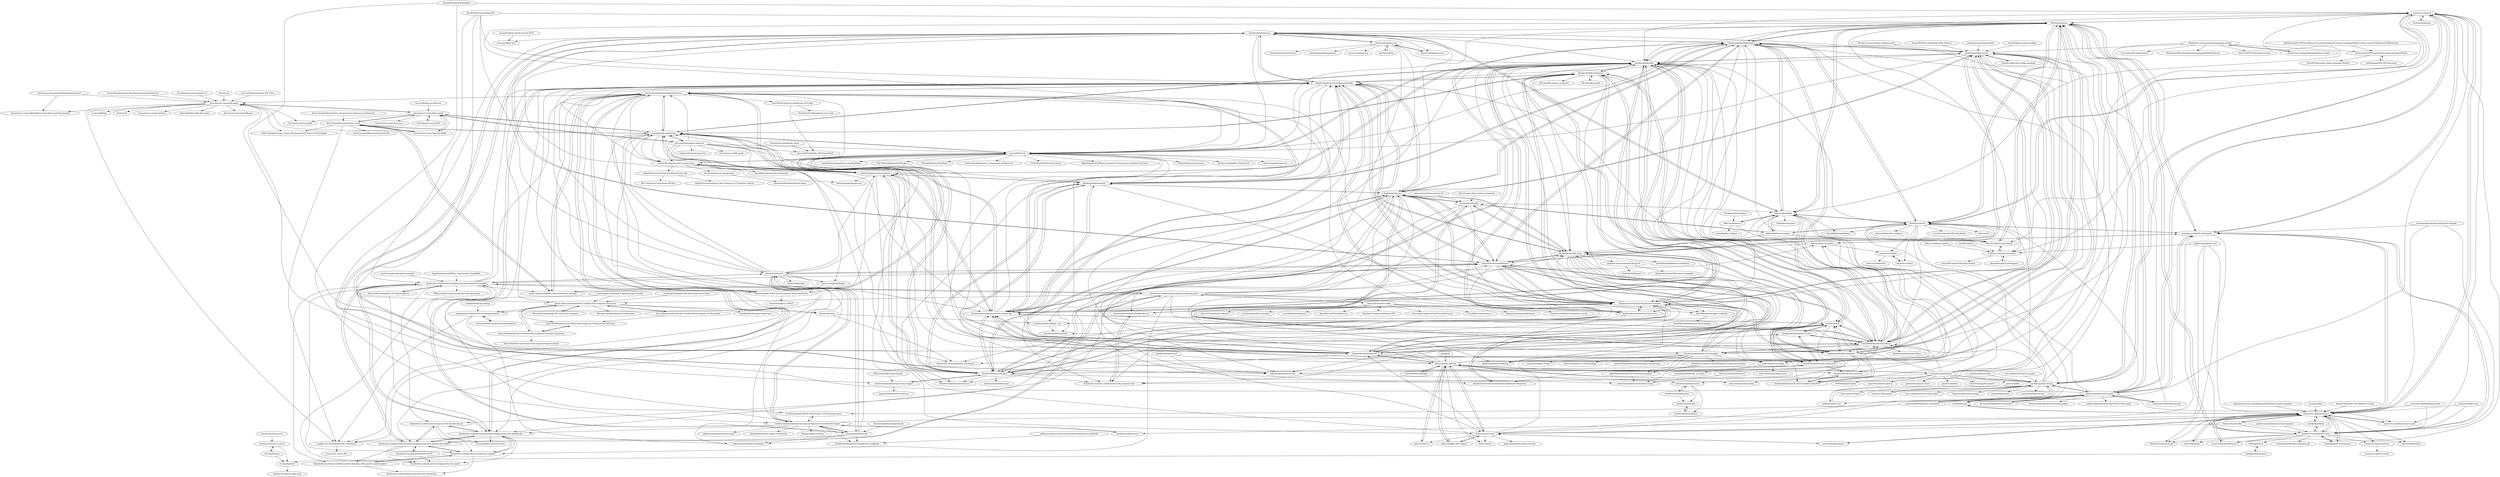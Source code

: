 digraph G {
"mrpowers-io/quinn" -> "MrPowers/chispa"
"mrpowers-io/quinn" -> "mrpowers-io/spark-daria"
"mrpowers-io/quinn" -> "MrPowers/mack"
"mrpowers-io/quinn" -> "mrpowers-io/spark-style-guide"
"mrpowers-io/quinn" -> "awslabs/python-deequ"
"mrpowers-io/quinn" -> "palantir/pyspark-style-guide"
"mrpowers-io/quinn" -> "G-Research/spark-extension"
"mrpowers-io/quinn" -> "LucaCanali/sparkMeasure" ["e"=1]
"mrpowers-io/quinn" -> "databrickslabs/dbldatagen"
"mrpowers-io/quinn" -> "awslabs/deequ" ["e"=1]
"mrpowers-io/quinn" -> "hi-primus/optimus" ["e"=1]
"mrpowers-io/quinn" -> "awesome-spark/awesome-spark" ["e"=1]
"mrpowers-io/quinn" -> "Nike-Inc/brickflow"
"mrpowers-io/quinn" -> "Nike-Inc/spark-expectations"
"mrpowers-io/quinn" -> "databrickslabs/dbx"
"awslabs/deequ" -> "awslabs/python-deequ" ["e"=1]
"awslabs/deequ" -> "mrpowers-io/spark-daria" ["e"=1]
"py4j/py4j" -> "delta-io/delta-sharing" ["e"=1]
"aws/aws-sdk-pandas" -> "awslabs/python-deequ" ["e"=1]
"qubole/sparklens" -> "mrpowers-io/spark-daria" ["e"=1]
"qubole/sparklens" -> "mrpowers-io/spark-fast-tests" ["e"=1]
"mspnp/azure-databricks-streaming-analytics" -> "uhussain/WebCrawlerForOnlineInflation" ["e"=1]
"mspnp/azure-databricks-streaming-analytics" -> "anagha-microsoft/databricks-workshops"
"mspnp/azure-databricks-streaming-analytics" -> "yokawasa/databricks-notebooks"
"Azure-Samples/Serverless-microservices-reference-architecture" -> "Azure-Samples/streaming-at-scale" ["e"=1]
"kevinschaich/pyspark-cheatsheet" -> "palantir/pyspark-style-guide" ["e"=1]
"dbt-labs/dbt-spark" -> "databricks/dbt-databricks" ["e"=1]
"anagha-microsoft/databricks-workshops" -> "Azure/ACE_Azure_ML" ["e"=1]
"Azure/azure-event-hubs-for-kafka" -> "Azure/azure-event-hubs-spark"
"Azure/azure-event-hubs-for-kafka" -> "Azure-Samples/streaming-at-scale"
"Azure/azure-event-hubs-for-kafka" -> "Azure/azure-cosmosdb-spark"
"capitalone/datacompy" -> "awslabs/python-deequ" ["e"=1]
"microsoft/AzureSearch_JFK_Files" -> "Azure/azure-cosmosdb-spark" ["e"=1]
"databricks/LearningSparkV2" -> "databricks/devrel" ["e"=1]
"databricks/LearningSparkV2" -> "databricks-academy/data-engineering-with-databricks-english" ["e"=1]
"databricks/LearningSparkV2" -> "MrPowers/chispa" ["e"=1]
"databricks/LearningSparkV2" -> "databricks/delta-live-tables-notebooks" ["e"=1]
"databricks/LearningSparkV2" -> "derar-alhussein/Databricks-Certified-Data-Engineer-Associate" ["e"=1]
"microsoft/data-accelerator" -> "Azure/azure-event-hubs-spark" ["e"=1]
"Azure/AzureDatabricksBestPractices" -> "mspnp/spark-monitoring"
"Azure/AzureDatabricksBestPractices" -> "hurtn/datalake-ADLS-access-patterns-with-Databricks"
"Azure/AzureDatabricksBestPractices" -> "Azure-Samples/modern-data-warehouse-dataops" ["e"=1]
"Azure/AzureDatabricksBestPractices" -> "databrickslabs/cicd-templates"
"Azure/AzureDatabricksBestPractices" -> "databricks/delta-live-tables-notebooks"
"Azure/AzureDatabricksBestPractices" -> "yokawasa/databricks-notebooks"
"Azure/AzureDatabricksBestPractices" -> "databricks-academy/advanced-data-engineering-with-databricks"
"Azure/AzureDatabricksBestPractices" -> "DataThirstLtd/azure.databricks.cicd.tools"
"Azure/AzureDatabricksBestPractices" -> "microsoft/nutter"
"Azure/AzureDatabricksBestPractices" -> "databricks/terraform-provider-databricks"
"Azure/AzureDatabricksBestPractices" -> "anagha-microsoft/databricks-workshops"
"Azure/AzureDatabricksBestPractices" -> "databricks/terraform-databricks-examples"
"Azure/AzureDatabricksBestPractices" -> "Azure/azure-cosmosdb-spark"
"Azure/AzureDatabricksBestPractices" -> "alexott/databricks-nutter-repos-demo"
"Azure/AzureDatabricksBestPractices" -> "databricks/notebook-best-practices"
"YotpoLtd/metorikku" -> "mrpowers-io/spark-daria" ["e"=1]
"YotpoLtd/metorikku" -> "mrpowers-io/spark-fast-tests" ["e"=1]
"YotpoLtd/metorikku" -> "delta-io/connectors" ["e"=1]
"mspnp/spark-monitoring" -> "Azure/AzureDatabricksBestPractices"
"mspnp/spark-monitoring" -> "microsoft/nutter"
"mspnp/spark-monitoring" -> "databrickslabs/cicd-templates"
"mspnp/spark-monitoring" -> "databricks/terraform-provider-databricks"
"mspnp/spark-monitoring" -> "databricks/databricks-cli"
"mspnp/spark-monitoring" -> "Azure/azure-event-hubs-spark"
"mspnp/spark-monitoring" -> "databrickslabs/dbx"
"mspnp/spark-monitoring" -> "Azure-Samples/streaming-at-scale"
"mspnp/spark-monitoring" -> "hurtn/datalake-ADLS-access-patterns-with-Databricks"
"mspnp/spark-monitoring" -> "anagha-microsoft/databricks-workshops"
"mspnp/spark-monitoring" -> "mspnp/azure-databricks-streaming-analytics"
"mspnp/spark-monitoring" -> "databricks/dbt-databricks"
"mspnp/spark-monitoring" -> "databrickslabs/overwatch"
"mspnp/spark-monitoring" -> "alexott/databricks-nutter-repos-demo"
"mspnp/spark-monitoring" -> "microsoft/sql-spark-connector"
"MrPowers/chispa" -> "mrpowers-io/quinn"
"MrPowers/chispa" -> "MrPowers/mack"
"MrPowers/chispa" -> "palantir/pyspark-style-guide"
"MrPowers/chispa" -> "databrickslabs/dbldatagen"
"MrPowers/chispa" -> "mrpowers-io/spark-style-guide"
"MrPowers/chispa" -> "Nike-Inc/spark-expectations"
"MrPowers/chispa" -> "Nike-Inc/brickflow"
"MrPowers/chispa" -> "microsoft/nutter"
"MrPowers/chispa" -> "awslabs/python-deequ"
"MrPowers/chispa" -> "databrickslabs/dbx"
"MrPowers/chispa" -> "databricks/databricks-sdk-py"
"MrPowers/chispa" -> "G-Research/spark-extension"
"MrPowers/chispa" -> "mrpowers-io/spark-fast-tests"
"MrPowers/chispa" -> "databrickslabs/ucx"
"MrPowers/chispa" -> "databrickslabs/tempo"
"DataThirstLtd/azure.databricks.cicd.tools" -> "gbrueckl/Databricks.API.PowerShell"
"DataThirstLtd/azure.databricks.cicd.tools" -> "DataThirstLtd/databricks.vsts.tools"
"databrickslabs/dbldatagen" -> "databrickslabs/dbx"
"databrickslabs/dbldatagen" -> "MrPowers/chispa"
"databrickslabs/dbldatagen" -> "MrPowers/mack"
"databrickslabs/dbldatagen" -> "databrickslabs/tempo"
"databrickslabs/dbldatagen" -> "databrickslabs/ucx"
"databrickslabs/dbldatagen" -> "databrickslabs/migrate"
"databrickslabs/dbldatagen" -> "Nike-Inc/brickflow"
"databrickslabs/dbldatagen" -> "databrickslabs/overwatch"
"databrickslabs/dbldatagen" -> "databrickslabs/discoverx"
"databrickslabs/dbldatagen" -> "databricks/databricks-sdk-py"
"databrickslabs/dbldatagen" -> "databricks/databricks-asset-bundles-dais2023"
"databrickslabs/dbldatagen" -> "microsoft/nutter"
"databrickslabs/dbldatagen" -> "databricks-demos/dbdemos"
"databrickslabs/dbldatagen" -> "databricks/terraform-databricks-examples"
"databrickslabs/dbldatagen" -> "databricks/mlops-stacks"
"hablapps/sparkOptics" -> "hablapps/doric"
"hablapps/sparkOptics" -> "Tecsisa/lightQL"
"Azure-Samples/streaming-at-scale" -> "Azure/azure-event-hubs-spark"
"Azure-Samples/streaming-at-scale" -> "AzureCosmosDB/scenario-based-labs" ["e"=1]
"Azure-Samples/streaming-at-scale" -> "Azure/azure-event-hubs-for-kafka"
"Azure-Samples/streaming-at-scale" -> "Azure-Samples/modern-data-warehouse-dataops" ["e"=1]
"Azure-Samples/streaming-at-scale" -> "Azure-Samples/azure-cosmos-db-change-feed-dotnet-retail-sample"
"Azure-Samples/streaming-at-scale" -> "mspnp/spark-monitoring"
"Azure-Samples/streaming-at-scale" -> "anagha-microsoft/databricks-workshops"
"vivek-bombatkar/Databricks-Apache-Spark-2X-Certified-Developer" -> "vivek-bombatkar/Spark-with-Python---My-learning-notes-"
"vivek-bombatkar/Databricks-Apache-Spark-2X-Certified-Developer" -> "dennyglee/databricks"
"vivek-bombatkar/Databricks-Apache-Spark-2X-Certified-Developer" -> "yokawasa/databricks-notebooks"
"vivek-bombatkar/Databricks-Apache-Spark-2X-Certified-Developer" -> "spoddutur/spark-notes"
"vivek-bombatkar/Databricks-Apache-Spark-2X-Certified-Developer" -> "databricks/devrel"
"vivek-bombatkar/Databricks-Apache-Spark-2X-Certified-Developer" -> "mrpowers-io/spark-style-guide"
"vivek-bombatkar/Databricks-Apache-Spark-2X-Certified-Developer" -> "dimajix/spark-training"
"vivek-bombatkar/Databricks-Apache-Spark-2X-Certified-Developer" -> "japila-books/spark-sql-internals" ["e"=1]
"vivek-bombatkar/Databricks-Apache-Spark-2X-Certified-Developer" -> "mspnp/spark-monitoring"
"vivek-bombatkar/Databricks-Apache-Spark-2X-Certified-Developer" -> "PacktPublishing/Azure-Databricks-Cookbook"
"vivek-bombatkar/Databricks-Apache-Spark-2X-Certified-Developer" -> "databricks-academy/advanced-data-engineering-with-databricks"
"vivek-bombatkar/Databricks-Apache-Spark-2X-Certified-Developer" -> "Realsid/databricks-spark-certification"
"amesar/mlflow-spark-summit-2019" -> "amesar/mlflow-fun"
"Azure/azure-databricks-client" -> "gbrueckl/Databricks.API.PowerShell"
"swoop-inc/spark-alchemy" -> "swoop-inc/spark-records"
"databrickslabs/migrate" -> "databrickslabs/databricks-sync"
"databrickslabs/migrate" -> "databrickslabs/overwatch"
"databrickslabs/migrate" -> "databrickslabs/ucx"
"databrickslabs/migrate" -> "databrickslabs/dbldatagen"
"databrickslabs/migrate" -> "microsoft/nutter"
"databrickslabs/migrate" -> "databricks/terraform-provider-databricks"
"databrickslabs/migrate" -> "databrickslabs/cicd-templates"
"databrickslabs/migrate" -> "databrickslabs/dbx"
"databrickslabs/migrate" -> "databricks/databricks-cli"
"databrickslabs/migrate" -> "databricks/delta-live-tables-notebooks"
"databrickslabs/migrate" -> "databricks/terraform-databricks-examples"
"delta-io/connectors" -> "delta-io/delta-sharing"
"delta-io/connectors" -> "delta-io/kafka-delta-ingest" ["e"=1]
"delta-io/connectors" -> "microsoft/hyperspace" ["e"=1]
"delta-io/connectors" -> "mrpowers-io/spark-daria"
"delta-io/connectors" -> "delta-io/delta" ["e"=1]
"delta-io/connectors" -> "delta-io/delta-rs" ["e"=1]
"delta-io/connectors" -> "databrickslabs/dbx"
"delta-io/connectors" -> "mspnp/spark-monitoring"
"delta-io/connectors" -> "MrPowers/mack"
"delta-io/connectors" -> "japila-books/delta-lake-internals" ["e"=1]
"delta-io/connectors" -> "databricks/databricks-cli"
"delta-io/connectors" -> "delta-io/delta-examples"
"delta-io/delta-rs" -> "delta-io/delta-sharing" ["e"=1]
"Azure-Samples/Azure-MachineLearning-DataScience" -> "Azure/azure-cosmosdb-spark" ["e"=1]
"spark-examples/pyspark-examples" -> "databricks-academy/data-engineering-with-databricks-english" ["e"=1]
"LearningJournal/Spark-Programming-In-Python" -> "derar-alhussein/Databricks-Certified-Data-Engineer-Associate" ["e"=1]
"LearningJournal/Spark-Programming-In-Python" -> "vivek-bombatkar/Databricks-Apache-Spark-2X-Certified-Developer" ["e"=1]
"delta-io/delta-examples" -> "mrpowers-io/spark-style-guide"
"delta-io/delta-examples" -> "mrpowers-io/jodie"
"delta-io/delta-examples" -> "databrickslabs/dlt-meta"
"delta-io/delta-examples" -> "databricks/delta-live-tables-notebooks"
"databricks/devrel" -> "dennyglee/databricks"
"databricks/devrel" -> "databricks/delta-live-tables-notebooks"
"databricks/devrel" -> "databricks-demos/dbdemos"
"databricks/devrel" -> "databricks-academy/data-engineering-with-databricks-english"
"databricks/devrel" -> "delta-io/delta-examples"
"databricks/devrel" -> "vivek-bombatkar/Databricks-Apache-Spark-2X-Certified-Developer"
"databricks/devrel" -> "Azure/AzureDatabricksBestPractices"
"databricks/devrel" -> "mspnp/spark-monitoring"
"databricks/devrel" -> "databrickslabs/cicd-templates"
"databricks/devrel" -> "databricks-academy/advanced-data-engineering-with-databricks"
"databricks/devrel" -> "databricks/terraform-provider-databricks"
"databricks/devrel" -> "microsoft/nutter"
"databricks/devrel" -> "Azure-Samples/Synapse" ["e"=1]
"databricks/devrel" -> "databricks/koalas" ["e"=1]
"databricks/devrel" -> "databricks-academy/apache-spark-programming-with-databricks-english"
"databrickslabs/tempo" -> "databrickslabs/overwatch"
"databrickslabs/tempo" -> "databrickslabs/discoverx"
"databrickslabs/tempo" -> "databricks/delta-live-tables-notebooks"
"databrickslabs/tempo" -> "databrickslabs/dbldatagen"
"databrickslabs/tempo" -> "Nike-Inc/brickflow"
"databrickslabs/tempo" -> "databrickslabs/mosaic"
"databrickslabs/tempo" -> "microsoft/nutter"
"databrickslabs/tempo" -> "databrickslabs/geoscan"
"databrickslabs/tempo" -> "databricks-demos/dbdemos"
"databrickslabs/tempo" -> "databrickslabs/dbx"
"databrickslabs/tempo" -> "databrickslabs/dataframe-rules-engine"
"databrickslabs/tempo" -> "databrickslabs/cicd-templates"
"databrickslabs/tempo" -> "amesar/mlflow-fun"
"databrickslabs/tempo" -> "databrickslabs/migrate"
"databrickslabs/tempo" -> "databricks/mlops-stacks"
"ankurchavda/SparkLearning" -> "MrPowers/chispa" ["e"=1]
"ankurchavda/SparkLearning" -> "palantir/pyspark-style-guide" ["e"=1]
"AdamPaternostro/Azure-Databricks-Dev-Ops" -> "MG-Cafe/Azure-Databricks-MLOps"
"AdamPaternostro/Azure-Databricks-Dev-Ops" -> "AdamPaternostro/Azure-Data-Factory-CI-CD-Source-Control"
"databrickslabs/overwatch" -> "databrickslabs/migrate"
"databrickslabs/overwatch" -> "databrickslabs/databricks-sync"
"databrickslabs/overwatch" -> "databrickslabs/dataframe-rules-engine"
"databrickslabs/overwatch" -> "databrickslabs/tempo"
"databrickslabs/overwatch" -> "databrickslabs/dbx"
"databrickslabs/overwatch" -> "databricks-industry-solutions/security-analysis-tool"
"databrickslabs/overwatch" -> "databricks/terraform-provider-databricks"
"databrickslabs/overwatch" -> "databrickslabs/delta-oms"
"databrickslabs/overwatch" -> "databricks/terraform-databricks-examples"
"databrickslabs/overwatch" -> "databrickslabs/ucx"
"databrickslabs/overwatch" -> "databrickslabs/cicd-templates"
"databrickslabs/overwatch" -> "microsoft/nutter"
"databrickslabs/overwatch" -> "databricks/terraform-databricks-lakehouse-blueprints"
"databrickslabs/overwatch" -> "databrickslabs/dbldatagen"
"databrickslabs/overwatch" -> "databricks/databricks-sql-python"
"shafiab/HashtagCashtag" -> "mspnp/azure-databricks-streaming-analytics" ["e"=1]
"Azure-Samples/modern-data-warehouse-dataops" -> "Azure/AzureDatabricksBestPractices" ["e"=1]
"Azure-Samples/modern-data-warehouse-dataops" -> "microsoft/nutter" ["e"=1]
"Azure-Samples/modern-data-warehouse-dataops" -> "Azure-Samples/streaming-at-scale" ["e"=1]
"spark-examples/spark-scala-examples" -> "mrpowers-io/spark-fast-tests" ["e"=1]
"hurtn/datalake-ADLS-access-patterns-with-Databricks" -> "hurtn/datalake-on-ADLS"
"hurtn/datalake-ADLS-access-patterns-with-Databricks" -> "Azure/AzureDatabricksBestPractices"
"databrickslabs/dbx" -> "databrickslabs/cicd-templates"
"databrickslabs/dbx" -> "databricks/databricks-cli"
"databrickslabs/dbx" -> "databrickslabs/overwatch"
"databrickslabs/dbx" -> "databrickslabs/dbldatagen"
"databrickslabs/dbx" -> "microsoft/nutter"
"databrickslabs/dbx" -> "databricks/databricks-sdk-py"
"databrickslabs/dbx" -> "databricks/mlops-stacks"
"databrickslabs/dbx" -> "databricks/terraform-provider-databricks"
"databrickslabs/dbx" -> "databricks/cli"
"databrickslabs/dbx" -> "databricks/dbt-databricks"
"databrickslabs/dbx" -> "niall-turbitt/e2e-mlops"
"databrickslabs/dbx" -> "mspnp/spark-monitoring"
"databrickslabs/dbx" -> "databrickslabs/dlt-meta"
"databrickslabs/dbx" -> "databricks/terraform-databricks-examples"
"databrickslabs/dbx" -> "databricks/ide-best-practices"
"Azure/azure-cosmos-dotnet-v2" -> "Azure/azure-cosmosdb-spark" ["e"=1]
"microsoft/sql-spark-connector" -> "Azure-Samples/Synapse" ["e"=1]
"microsoft/sql-spark-connector" -> "Azure/azure-event-hubs-spark"
"microsoft/sql-spark-connector" -> "Azure/azure-sqldb-spark"
"microsoft/sql-spark-connector" -> "microsoft/nutter"
"microsoft/sql-spark-connector" -> "mspnp/spark-monitoring"
"microsoft/sql-spark-connector" -> "gbrueckl/Databricks.API.PowerShell"
"microsoft/sql-spark-connector" -> "solytic/sql-spark-connector"
"microsoft/sql-spark-connector" -> "Azure/AzureDatabricksBestPractices"
"microsoft/sql-spark-connector" -> "databrickslabs/migrate"
"microsoft/sql-spark-connector" -> "delta-io/connectors"
"microsoft/sql-spark-connector" -> "alexott/databricks-nutter-repos-demo"
"databrickslabs/cicd-templates" -> "databrickslabs/dbx"
"databrickslabs/cicd-templates" -> "alexott/databricks-nutter-repos-demo"
"databrickslabs/cicd-templates" -> "mspnp/spark-monitoring"
"databrickslabs/cicd-templates" -> "databrickslabs/databricks-sync"
"databrickslabs/cicd-templates" -> "databrickslabs/overwatch"
"databrickslabs/cicd-templates" -> "Azure/AzureDatabricksBestPractices"
"databrickslabs/cicd-templates" -> "databricks/terraform-provider-databricks"
"databrickslabs/cicd-templates" -> "alexott/spark-playground"
"databrickslabs/cicd-templates" -> "niall-turbitt/e2e-mlops"
"databrickslabs/cicd-templates" -> "databrickslabs/migrate"
"databrickslabs/cicd-templates" -> "microsoft/nutter"
"databrickslabs/cicd-templates" -> "hurtn/datalake-ADLS-access-patterns-with-Databricks"
"databricks/terraform-provider-databricks" -> "databricks/terraform-databricks-examples"
"databricks/terraform-provider-databricks" -> "databricks/databricks-cli"
"databricks/terraform-provider-databricks" -> "databricks/databricks-sdk-py"
"databricks/terraform-provider-databricks" -> "databrickslabs/overwatch"
"databricks/terraform-provider-databricks" -> "mspnp/spark-monitoring"
"databricks/terraform-provider-databricks" -> "databricks/cli"
"databricks/terraform-provider-databricks" -> "databrickslabs/dbx"
"databricks/terraform-provider-databricks" -> "databrickslabs/cicd-templates"
"databricks/terraform-provider-databricks" -> "databricks/dbt-databricks"
"databricks/terraform-provider-databricks" -> "databrickslabs/migrate"
"databricks/terraform-provider-databricks" -> "databrickslabs/ucx"
"databricks/terraform-provider-databricks" -> "microsoft/nutter"
"databricks/terraform-provider-databricks" -> "Azure/AzureDatabricksBestPractices"
"databricks/terraform-provider-databricks" -> "alexott/databricks-nutter-repos-demo"
"databricks/terraform-provider-databricks" -> "databricks-demos/dbdemos"
"AbsaOSS/spline-spark-agent" -> "G-Research/spark-extension" ["e"=1]
"G-Research/spark-extension" -> "Nike-Inc/spark-expectations"
"G-Research/spark-extension" -> "SaurabhChawla100/spark-radiant"
"G-Research/spark-extension" -> "AbsaOSS/spline-spark-agent" ["e"=1]
"microsoft/hyperspace" -> "delta-io/connectors" ["e"=1]
"microsoft/hyperspace" -> "mrpowers-io/spark-daria" ["e"=1]
"cartershanklin/pyspark-cheatsheet" -> "palantir/pyspark-style-guide" ["e"=1]
"cartershanklin/pyspark-cheatsheet" -> "vivek-bombatkar/Spark-with-Python---My-learning-notes-" ["e"=1]
"uhussain/WebCrawlerForOnlineInflation" -> "mspnp/azure-databricks-streaming-analytics" ["e"=1]
"databrickslabs/dataframe-rules-engine" -> "databrickslabs/feature-factory"
"databrickslabs/dataframe-rules-engine" -> "databrickslabs/overwatch"
"microsoft/nutter" -> "alexott/databricks-nutter-repos-demo"
"microsoft/nutter" -> "mspnp/spark-monitoring"
"microsoft/nutter" -> "databrickslabs/dbx"
"microsoft/nutter" -> "SQL-MisterMagoo/AAUBlocker" ["e"=1]
"microsoft/nutter" -> "Phenek/Global.VideoPlayer" ["e"=1]
"microsoft/nutter" -> "Amine-Smahi/Xamarin.Components-Architecture" ["e"=1]
"microsoft/nutter" -> "TwilioDevEd/twiliochat-csharp" ["e"=1]
"microsoft/nutter" -> "AnkitSharma-007/Blazor-Computer-Vision-Azure-Cognitive-Services" ["e"=1]
"microsoft/nutter" -> "Azure-Samples/modern-data-warehouse-dataops" ["e"=1]
"microsoft/nutter" -> "Blazored/FormExtensions" ["e"=1]
"microsoft/nutter" -> "Amine-Smahi/Sqlite-Global-Tool" ["e"=1]
"microsoft/nutter" -> "Amine-Smahi/ajxnetcore" ["e"=1]
"microsoft/nutter" -> "databrickslabs/discoverx"
"microsoft/nutter" -> "LiquidTechnologies/blazor-modal-dialog" ["e"=1]
"microsoft/nutter" -> "databrickslabs/overwatch"
"solliancenet/microsoft-learning-paths-databricks-notebooks" -> "PacktPublishing/Azure-Databricks-Cookbook" ["e"=1]
"holdenk/spark-testing-base" -> "mrpowers-io/spark-daria" ["e"=1]
"holdenk/spark-testing-base" -> "mrpowers-io/spark-fast-tests" ["e"=1]
"alexott/databricks-playground" -> "QuentinAmbard/databricks-demo"
"delta-io/kafka-delta-ingest" -> "delta-io/connectors" ["e"=1]
"delta-io/kafka-delta-ingest" -> "delta-io/delta-sharing" ["e"=1]
"MicrosoftLearning/DP-203-Data-Engineer" -> "databricks-academy/data-engineering-with-databricks-english" ["e"=1]
"MicrosoftLearning/DP-203-Data-Engineer" -> "databricks-academy/advanced-data-engineering-with-databricks" ["e"=1]
"sodadata/soda-core" -> "awslabs/python-deequ" ["e"=1]
"apache/sedona" -> "databrickslabs/mosaic" ["e"=1]
"delta-io/delta-sharing" -> "delta-io/connectors"
"delta-io/delta-sharing" -> "delta-io/kafka-delta-ingest" ["e"=1]
"delta-io/delta-sharing" -> "delta-io/delta-rs" ["e"=1]
"delta-io/delta-sharing" -> "delta-io/delta" ["e"=1]
"delta-io/delta-sharing" -> "datamechanics/delight" ["e"=1]
"delta-io/delta-sharing" -> "databricks/databricks-cli"
"delta-io/delta-sharing" -> "databricks/databricks-sdk-py"
"delta-io/delta-sharing" -> "unitycatalog/unitycatalog" ["e"=1]
"delta-io/delta-sharing" -> "delta-io/delta-examples"
"delta-io/delta-sharing" -> "databricks/delta-live-tables-notebooks"
"delta-io/delta-sharing" -> "pyspark-ai/pyspark-ai"
"delta-io/delta-sharing" -> "databricks/terraform-provider-databricks"
"delta-io/delta-sharing" -> "databrickslabs/ucx"
"delta-io/delta-sharing" -> "databrickslabs/dbx"
"delta-io/delta-sharing" -> "awslabs/python-deequ"
"Azure/azure-documentdb-datamigrationtool" -> "Azure/azure-cosmosdb-spark" ["e"=1]
"Azure/azure-documentdb-datamigrationtool" -> "Azure/azure-cosmosdb-bulkexecutor-dotnet-getting-started" ["e"=1]
"paiml/practical-mlops-book" -> "databricks/mlops-stacks" ["e"=1]
"awslabs/python-deequ" -> "awslabs/deequ" ["e"=1]
"awslabs/python-deequ" -> "mrpowers-io/quinn"
"awslabs/python-deequ" -> "MrPowers/chispa"
"awslabs/python-deequ" -> "aws-samples/amazon-deequ-glue"
"awslabs/python-deequ" -> "sodadata/soda-core" ["e"=1]
"awslabs/python-deequ" -> "palantir/pyspark-style-guide"
"awslabs/python-deequ" -> "MrPowers/mack"
"awslabs/python-deequ" -> "databrickslabs/dbldatagen"
"awslabs/python-deequ" -> "aws/aws-sdk-pandas" ["e"=1]
"awslabs/python-deequ" -> "OpenLineage/OpenLineage" ["e"=1]
"awslabs/python-deequ" -> "margitaii/pydeequ"
"awslabs/python-deequ" -> "delta-io/delta-sharing"
"awslabs/python-deequ" -> "databricks/databricks-sdk-py"
"awslabs/python-deequ" -> "astronomer/dag-factory" ["e"=1]
"awslabs/python-deequ" -> "fugue-project/fugue" ["e"=1]
"databrickslabs/geoscan" -> "databrickslabs/mosaic"
"palantir/pyspark-style-guide" -> "MrPowers/chispa"
"palantir/pyspark-style-guide" -> "mrpowers-io/quinn"
"palantir/pyspark-style-guide" -> "mrpowers-io/spark-style-guide"
"palantir/pyspark-style-guide" -> "awslabs/python-deequ"
"palantir/pyspark-style-guide" -> "MrPowers/mack"
"palantir/pyspark-style-guide" -> "AlexIoannides/pyspark-example-project" ["e"=1]
"palantir/pyspark-style-guide" -> "cartershanklin/pyspark-cheatsheet" ["e"=1]
"palantir/pyspark-style-guide" -> "awesome-spark/awesome-spark" ["e"=1]
"palantir/pyspark-style-guide" -> "databrickslabs/dbx"
"palantir/pyspark-style-guide" -> "ankurchavda/SparkLearning" ["e"=1]
"palantir/pyspark-style-guide" -> "kevinschaich/pyspark-cheatsheet" ["e"=1]
"palantir/pyspark-style-guide" -> "awslabs/deequ" ["e"=1]
"palantir/pyspark-style-guide" -> "databricks-academy/data-engineering-with-databricks-english"
"palantir/pyspark-style-guide" -> "mahmoudparsian/data-algorithms-with-spark" ["e"=1]
"palantir/pyspark-style-guide" -> "sodadata/soda-core" ["e"=1]
"databricks-academy/ml-in-production-english" -> "databricks-academy/scalable-machine-learning-with-apache-spark-english"
"databricks-academy/ml-in-production-english" -> "databricks-academy/apache-spark-programming-with-databricks-english"
"databricks-academy/ml-in-production-english" -> "databricks-academy/deep-learning-with-databricks"
"databricks-academy/ml-in-production-english" -> "databricks-academy/advanced-data-engineering-with-databricks"
"alexott/databricks-nutter-repos-demo" -> "microsoft/nutter"
"alexott/databricks-nutter-repos-demo" -> "AnnaWykes/devops-for-databricks"
"alexott/databricks-nutter-repos-demo" -> "databrickslabs/cicd-templates"
"alexott/databricks-nutter-repos-demo" -> "alexott/databricks-playground"
"alexott/databricks-nutter-repos-demo" -> "AdamPaternostro/Azure-Databricks-Dev-Ops"
"alexott/databricks-nutter-repos-demo" -> "alexott/spark-playground"
"databricks-academy/INT-JEPFS-V2-IL" -> "databricks-academy/just-enough-python-for-spark"
"databricks-academy/INT-JEPFS-V2-IL" -> "databricks-academy/apache-spark-programming-with-databricks-english"
"databricks-academy/apache-spark-programming-with-databricks-english" -> "databricks-academy/advanced-data-engineering-with-databricks"
"databricks-academy/apache-spark-programming-with-databricks-english" -> "databricks-academy/ml-in-production-english"
"databricks-academy/apache-spark-programming-with-databricks-english" -> "databricks-academy/data-analysis-with-databricks-sql"
"databricks-academy/apache-spark-programming-with-databricks-english" -> "databricks-academy/just-enough-python-for-spark"
"databricks-academy/apache-spark-programming-with-databricks-english" -> "databricks-academy/data-engineering-with-databricks-english"
"databricks-academy/apache-spark-programming-with-databricks-english" -> "databricks-academy/INT-JEPFS-V2-IL"
"databricks-academy/apache-spark-programming-with-databricks-english" -> "databricks-academy/scalable-machine-learning-with-apache-spark-english"
"databricks-academy/apache-spark-programming-with-databricks-english" -> "databricks-academy/data-engineer-learning-path"
"nchammas/flintrock" -> "mrpowers-io/spark-daria" ["e"=1]
"nchammas/flintrock" -> "mrpowers-io/spark-fast-tests" ["e"=1]
"Azure/azure-event-hubs" -> "Azure/azure-event-hubs-spark" ["e"=1]
"FRosner/drunken-data-quality" -> "databrickslabs/dataframe-rules-engine" ["e"=1]
"datamechanics/delight" -> "delta-io/delta-sharing" ["e"=1]
"hablapps/doric" -> "hablapps/sparkOptics"
"databricks/delta-live-tables-notebooks" -> "databricks/notebook-best-practices"
"databricks/delta-live-tables-notebooks" -> "databrickslabs/dlt-meta"
"databricks/delta-live-tables-notebooks" -> "databricks-demos/dbdemos"
"databricks/delta-live-tables-notebooks" -> "databrickslabs/tempo"
"databricks/delta-live-tables-notebooks" -> "databricks/terraform-databricks-examples"
"databricks/delta-live-tables-notebooks" -> "databricks/tmm"
"databricks/delta-live-tables-notebooks" -> "databricks/databricks-ml-examples"
"databricks/delta-live-tables-notebooks" -> "Azure/AzureDatabricksBestPractices"
"databricks/delta-live-tables-notebooks" -> "databricks/dbt-databricks"
"databricks/delta-live-tables-notebooks" -> "dennyglee/databricks"
"databricks/delta-live-tables-notebooks" -> "microsoft/nutter"
"databricks/delta-live-tables-notebooks" -> "alexott/databricks-nutter-repos-demo"
"databricks/delta-live-tables-notebooks" -> "databrickslabs/ucx"
"databricks/delta-live-tables-notebooks" -> "CodyAustinDavis/dbsql_sme"
"databricks/delta-live-tables-notebooks" -> "databricks-demos/dbdemos-notebooks"
"mrpowers-io/jodie" -> "mrpowers-io/levi"
"mrpowers-io/jodie" -> "delta-incubator/dat"
"databricks-academy/data-engineering-with-databricks-english" -> "databricks-academy/advanced-data-engineering-with-databricks"
"databricks-academy/data-engineering-with-databricks-english" -> "databricks-academy/data-engineer-learning-path"
"databricks-academy/data-engineering-with-databricks-english" -> "databricks-academy/apache-spark-programming-with-databricks-english"
"databricks-academy/data-engineering-with-databricks-english" -> "databricks-academy/data-analysis-with-databricks-sql"
"databricks-academy/data-engineering-with-databricks-english" -> "MicrosoftLearning/DP-203-Data-Engineer" ["e"=1]
"databricks-academy/data-engineering-with-databricks-english" -> "databricks-academy/ml-in-production-english"
"databricks-academy/data-engineering-with-databricks-english" -> "databricks/devrel"
"databricks-academy/data-engineering-with-databricks-english" -> "databricks/delta-live-tables-notebooks"
"databricks-academy/data-engineering-with-databricks-english" -> "Azure-Samples/modern-data-warehouse-dataops" ["e"=1]
"databricks-academy/data-engineering-with-databricks-english" -> "Azure/AzureDatabricksBestPractices"
"databricks-academy/data-engineering-with-databricks-english" -> "hurtn/datalake-ADLS-access-patterns-with-Databricks"
"databricks-academy/data-engineering-with-databricks-english" -> "databricks-academy/scalable-machine-learning-with-apache-spark-english"
"databricks-academy/data-engineering-with-databricks-english" -> "databricks-demos/dbdemos"
"databricks-academy/data-engineering-with-databricks-english" -> "OBenner/data-engineering-interview-questions" ["e"=1]
"databricks-academy/data-engineering-with-databricks-english" -> "databricks-academy/just-enough-python-for-spark"
"Azure/azure-event-hubs-spark" -> "Azure/azure-cosmosdb-spark"
"Azure/azure-event-hubs-spark" -> "Azure-Samples/streaming-at-scale"
"Azure/azure-event-hubs-spark" -> "Azure/azure-event-hubs-for-kafka"
"Azure/azure-event-hubs-spark" -> "Azure/azure-kusto-spark" ["e"=1]
"Azure/azure-event-hubs-spark" -> "mspnp/spark-monitoring"
"Azure/azure-event-hubs-spark" -> "Azure/azure-event-hubs" ["e"=1]
"Azure/azure-event-hubs-spark" -> "Azure/azure-event-hubs-java" ["e"=1]
"Azure/azure-event-hubs-spark" -> "microsoft/sql-spark-connector"
"hseeberger/constructr" -> "Tecsisa/constructr-consul" ["e"=1]
"databricks-academy/data-analysis-with-databricks-sql" -> "hwang-db/db-common-assets"
"databricks-academy/data-analysis-with-databricks-sql" -> "databricks-academy/advanced-data-engineering-with-databricks"
"databricks-academy/data-analysis-with-databricks-sql" -> "databricks-academy/apache-spark-programming-with-databricks-english"
"databricks-academy/data-analysis-with-databricks-sql" -> "databricks-academy/ml-in-production-english"
"databricks/dbt-databricks" -> "dbt-labs/dbt-spark" ["e"=1]
"databricks/dbt-databricks" -> "databricks/bundle-examples"
"databricks/dbt-databricks" -> "databricks/cli"
"databricks/dbt-databricks" -> "databrickslabs/dbx"
"databricks/dbt-databricks" -> "databricks/databricks-cli"
"databricks/dbt-databricks" -> "databricks/delta-live-tables-notebooks"
"databricks/dbt-databricks" -> "databrickslabs/dlt-meta"
"databricks/dbt-databricks" -> "databricks/databricks-sql-python"
"databricks/dbt-databricks" -> "databricks/terraform-provider-databricks"
"databricks/dbt-databricks" -> "mspnp/spark-monitoring"
"databricks/dbt-databricks" -> "dbt-labs/dbt-project-evaluator" ["e"=1]
"databricks/dbt-databricks" -> "databricks/terraform-databricks-examples"
"databricks/dbt-databricks" -> "databricks/databricks-sdk-py"
"databricks/cli" -> "databricks/databricks-sdk-py"
"databricks/cli" -> "databricks/databricks-vscode"
"databricks/cli" -> "databricks/bundle-examples"
"databricks/cli" -> "databricks/databricks-asset-bundles-dais2023"
"databricks/cli" -> "databricks/dbt-databricks"
"databricks/cli" -> "databricks/terraform-provider-databricks"
"databricks/cli" -> "databrickslabs/dbx"
"databricks/cli" -> "databricks/databricks-sql-python"
"databricks/cli" -> "databricks/databricks-cli"
"databricks/cli" -> "databricks-industry-solutions/security-analysis-tool"
"databricks-academy/scalable-machine-learning-with-apache-spark-english" -> "databricks-academy/ml-in-production-english"
"databricks-academy/scalable-machine-learning-with-apache-spark-english" -> "databricks-academy/deep-learning-with-databricks"
"nordquant/complete-dbt-bootcamp-zero-to-hero" -> "derar-alhussein/Databricks-Certified-Data-Engineer-Associate" ["e"=1]
"databricks/databricks-sql-python" -> "databricks/databricks-vscode"
"databricks/databricks-sql-python" -> "databricks/databricks-sdk-py"
"databricks/databricks-sql-python" -> "databricks/cli"
"databricks/databricks-sql-python" -> "databricks/dbt-databricks"
"databricks/databricks-sql-python" -> "databricks/ide-best-practices"
"databricks/databricks-sql-python" -> "databrickslabs/overwatch"
"databricks/databricks-sql-python" -> "databrickslabs/dbx"
"databricks/databricks-sql-python" -> "databrickslabs/discoverx"
"databricks/spark-xml" -> "delta-io/delta-sharing" ["e"=1]
"databricks/spark-xml" -> "delta-io/connectors" ["e"=1]
"databrickslabs/mosaic" -> "databrickslabs/geoscan"
"databrickslabs/mosaic" -> "locationtech/rasterframes" ["e"=1]
"databrickslabs/mosaic" -> "databrickslabs/tempo"
"databrickslabs/mosaic" -> "opengeospatial/geoparquet" ["e"=1]
"databrickslabs/mosaic" -> "apache/sedona" ["e"=1]
"databrickslabs/mosaic" -> "geoarrow/geoarrow" ["e"=1]
"databrickslabs/mosaic" -> "databrickslabs/dbx"
"databrickslabs/mosaic" -> "databricks/databricks-sdk-py"
"databrickslabs/mosaic" -> "mshtelma/databricks-llm-fine-tuning"
"databricks/notebook-best-practices" -> "databricks/delta-live-tables-notebooks"
"databricks/notebook-best-practices" -> "databricks/ide-best-practices"
"databricks/notebook-best-practices" -> "databricks/terraform-databricks-examples"
"high-performance-spark/high-performance-spark-examples" -> "mrpowers-io/spark-daria" ["e"=1]
"databricks/terraform-databricks-lakehouse-blueprints" -> "databricks/terraform-databricks-examples"
"Azure/usql" -> "Azure/azure-cosmosdb-spark" ["e"=1]
"niall-turbitt/e2e-mlops" -> "databricks/mlops-stacks"
"niall-turbitt/e2e-mlops" -> "niall-turbitt/e2e-mlops-azure"
"niall-turbitt/e2e-mlops" -> "mshtelma/databricks_ml_demo"
"databricks/ide-best-practices" -> "databricks/databricks-asset-bundles-dais2023"
"Qbeast-io/qbeast-spark" -> "G-Research/spark-extension"
"databricks-academy/advanced-data-engineering-with-databricks" -> "databricks-academy/apache-spark-programming-with-databricks-english"
"databricks-academy/advanced-data-engineering-with-databricks" -> "databricks-academy/data-engineering-with-databricks-english"
"databricks-academy/advanced-data-engineering-with-databricks" -> "databricks-academy/data-analysis-with-databricks-sql"
"databricks-academy/advanced-data-engineering-with-databricks" -> "databricks-academy/ml-in-production-english"
"databricks-academy/advanced-data-engineering-with-databricks" -> "databricks-academy/just-enough-python-for-spark"
"databricks-academy/advanced-data-engineering-with-databricks" -> "Azure/AzureDatabricksBestPractices"
"databricks-academy/advanced-data-engineering-with-databricks" -> "hwang-db/db-common-assets"
"RootbeerComputer/backend-GPT" -> "dair-ai/AI-Product-Index" ["e"=1]
"databricks-academy/data-engineer-learning-path" -> "databricks-academy/data-engineering-with-databricks-english"
"databricks-academy/data-engineer-learning-path" -> "databricks-academy/apache-spark-programming-with-databricks-english"
"databricks-academy/data-engineer-learning-path" -> "databricks-academy/advanced-data-engineering-with-databricks"
"databricks-academy/data-engineer-learning-path" -> "databricks-academy/data-analysis-with-databricks-sql"
"databricks-academy/data-engineer-learning-path" -> "databricks/delta-live-tables-notebooks"
"databricks-academy/data-engineer-learning-path" -> "databricks-demos/dbdemos"
"databricks-academy/data-engineer-learning-path" -> "databricks-academy/ml-in-production-english"
"databricks-academy/data-engineer-learning-path" -> "databrickslabs/dlt-meta"
"databricks-academy/data-engineer-learning-path" -> "databricks/terraform-databricks-examples"
"databricks-academy/data-engineer-learning-path" -> "databricks/notebook-best-practices"
"databricks-academy/data-engineer-learning-path" -> "dair-ai/AI-Product-Index"
"databricks-academy/data-engineer-learning-path" -> "derar-alhussein/Databricks-Certified-Data-Engineer-Associate"
"databricks-academy/data-engineer-learning-path" -> "databricks/genai-cookbook"
"databricks-academy/data-engineer-learning-path" -> "databrickslabs/dbx"
"awesome-spark/awesome-spark" -> "mrpowers-io/spark-daria" ["e"=1]
"dair-ai/AI-Product-Index" -> "daveshap/LongtermChatExternalSources" ["e"=1]
"dair-ai/AI-Product-Index" -> "databricks-academy/data-engineer-learning-path"
"dair-ai/AI-Product-Index" -> "DaviMarta/Automatiza-o"
"dair-ai/AI-Product-Index" -> "digital-go-jp/mojxml2geojson" ["e"=1]
"dair-ai/AI-Product-Index" -> "RootbeerComputer/backend-GPT" ["e"=1]
"dair-ai/AI-Product-Index" -> "transitive-bullshit/yt-semantic-search" ["e"=1]
"dair-ai/AI-Product-Index" -> "dair-ai/Transformers-Recipe" ["e"=1]
"dair-ai/AI-Product-Index" -> "archinetai/audio-ai-timeline" ["e"=1]
"dair-ai/AI-Product-Index" -> "sevazhidkov/prompts-ai" ["e"=1]
"dair-ai/AI-Product-Index" -> "OpenBioLink/ThoughtSource" ["e"=1]
"databricks/databricks-sdk-py" -> "databricks/cli"
"databricks/databricks-sdk-py" -> "databricks/databricks-sql-python"
"databricks/databricks-sdk-py" -> "databricks/terraform-provider-databricks"
"databricks/databricks-sdk-py" -> "databricks/databricks-cli"
"databricks/databricks-sdk-py" -> "databrickslabs/dbx"
"databricks/databricks-sdk-py" -> "databricks/mlops-stacks"
"databricks/databricks-sdk-py" -> "databrickslabs/ucx"
"databricks/databricks-sdk-py" -> "databricks/databricks-vscode"
"databricks/databricks-sdk-py" -> "databricks/databricks-sdk-go"
"databricks/databricks-sdk-py" -> "databricks-demos/dbdemos"
"databricks/databricks-sdk-py" -> "databricks/bundle-examples"
"databricks/databricks-sdk-py" -> "databrickslabs/dbldatagen"
"databricks/databricks-sdk-py" -> "Nike-Inc/brickflow"
"databricks/databricks-sdk-py" -> "databricks/databricks-ml-examples"
"databricks/databricks-sdk-py" -> "MrPowers/chispa"
"MicrosoftLearning/dp-203-azure-data-engineer" -> "derar-alhussein/Databricks-Certified-Data-Engineer-Associate" ["e"=1]
"databricks-industry-solutions/security-analysis-tool" -> "databricks/terraform-databricks-sra"
"adidas/lakehouse-engine" -> "Nike-Inc/brickflow"
"adidas/lakehouse-engine" -> "MrPowers/mack"
"adidas/lakehouse-engine" -> "databrickslabs/dqx"
"adidas/lakehouse-engine" -> "databrickslabs/dlt-meta"
"adidas/lakehouse-engine" -> "Nike-Inc/spark-expectations"
"adidas/lakehouse-engine" -> "databrickslabs/dbldatagen"
"databricks/mlops-stacks" -> "niall-turbitt/e2e-mlops"
"databricks/mlops-stacks" -> "databricks/bundle-examples"
"databricks/mlops-stacks" -> "databricks/databricks-ml-examples"
"databricks/mlops-stacks" -> "databrickslabs/dbx"
"databricks/mlops-stacks" -> "databricks/databricks-sdk-py"
"databricks/mlops-stacks" -> "databricks/terraform-databricks-examples"
"databricks/mlops-stacks" -> "databricks-demos/dbdemos"
"databricks/mlops-stacks" -> "fmind/cookiecutter-mlops-package" ["e"=1]
"databricks/mlops-stacks" -> "databricks/genai-cookbook"
"databricks/mlops-stacks" -> "databrickslabs/ucx"
"databricks/mlops-stacks" -> "microsoft/nutter"
"databricks/mlops-stacks" -> "databricks/databricks-asset-bundles-dais2023"
"databricks/mlops-stacks" -> "databrickslabs/dbldatagen"
"databricks/mlops-stacks" -> "databricks/delta-live-tables-notebooks"
"databricks/mlops-stacks" -> "databricks/notebook-best-practices"
"databricks-demos/dbdemos" -> "databricks/delta-live-tables-notebooks"
"databricks-demos/dbdemos" -> "databrickslabs/dlt-meta"
"databricks-demos/dbdemos" -> "databricks-demos/dbdemos-notebooks"
"databricks-demos/dbdemos" -> "databrickslabs/ucx"
"databricks-demos/dbdemos" -> "databricks/mlops-stacks"
"databricks-demos/dbdemos" -> "databricks/databricks-sdk-py"
"databricks-demos/dbdemos" -> "databricks/terraform-databricks-examples"
"databricks-demos/dbdemos" -> "databrickslabs/tempo"
"databricks-demos/dbdemos" -> "databricks/terraform-provider-databricks"
"databricks-demos/dbdemos" -> "databrickslabs/dbldatagen"
"databricks-demos/dbdemos" -> "databricks/databricks-ml-examples"
"databricks-demos/dbdemos" -> "niall-turbitt/e2e-mlops"
"databricks-demos/dbdemos" -> "databricks/genai-cookbook"
"databricks-demos/dbdemos" -> "databricks/devrel"
"databricks-demos/dbdemos" -> "databrickslabs/overwatch"
"Tecsisa/constructr-consul" -> "Tecsisa/lightQL"
"Tecsisa/constructr-consul" -> "Tecsisa/foulkon"
"databricks/terraform-databricks-examples" -> "databricks/terraform-databricks-lakehouse-blueprints"
"databricks/terraform-databricks-examples" -> "databricks/terraform-provider-databricks"
"databricks/terraform-databricks-examples" -> "databricks/terraform-databricks-sra"
"databricks/terraform-databricks-examples" -> "databricks/bundle-examples"
"databricks/terraform-databricks-examples" -> "databricks/delta-live-tables-notebooks"
"databricks/terraform-databricks-examples" -> "databrickslabs/overwatch"
"databricks/terraform-databricks-examples" -> "databricks-industry-solutions/security-analysis-tool"
"databricks/terraform-databricks-examples" -> "databricks/notebook-best-practices"
"databricks/terraform-databricks-examples" -> "databricks/mlops-stacks"
"databricks/terraform-databricks-examples" -> "databrickslabs/ucx"
"databricks/terraform-databricks-examples" -> "databrickslabs/dlt-meta"
"databricks/terraform-databricks-examples" -> "pbv0/databricks-apps-cookbook"
"databricks/terraform-databricks-examples" -> "databrickslabs/databricks-sync"
"databricks/terraform-databricks-examples" -> "databrickslabs/dbx"
"databricks/terraform-databricks-examples" -> "databricks-demos/dbdemos"
"deanwampler/JustEnoughScalaForSpark" -> "mrpowers-io/spark-daria" ["e"=1]
"deanwampler/JustEnoughScalaForSpark" -> "mrpowers-io/spark-style-guide" ["e"=1]
"deanwampler/JustEnoughScalaForSpark" -> "mrpowers-io/spark-fast-tests" ["e"=1]
"MrPowers/mack" -> "MrPowers/chispa"
"MrPowers/mack" -> "mrpowers-io/quinn"
"MrPowers/mack" -> "databrickslabs/dbldatagen"
"MrPowers/mack" -> "Nike-Inc/brickflow"
"MrPowers/mack" -> "Nike-Inc/spark-expectations"
"MrPowers/mack" -> "mrpowers-io/spark-style-guide"
"MrPowers/mack" -> "souvik-databricks/dlt-with-debug"
"MrPowers/mack" -> "mrpowers-io/jodie"
"MrPowers/mack" -> "sibytes/yetl"
"MrPowers/mack" -> "databrickslabs/dbx"
"MrPowers/mack" -> "databricks/databricks-sdk-py"
"MrPowers/mack" -> "mrpowers-io/levi"
"MrPowers/mack" -> "mitchelllisle/sparkdantic"
"MrPowers/mack" -> "adidas/lakehouse-engine"
"MrPowers/mack" -> "unitycatalog/unitycatalog-rs" ["e"=1]
"dennyglee/databricks" -> "yokawasa/databricks-notebooks"
"dennyglee/databricks" -> "databricks/delta-live-tables-notebooks"
"dennyglee/databricks" -> "vivek-bombatkar/Databricks-Apache-Spark-2X-Certified-Developer"
"dennyglee/databricks" -> "databricks/devrel"
"dennyglee/databricks" -> "PacktPublishing/Azure-Databricks-Cookbook"
"dennyglee/databricks" -> "anagha-microsoft/databricks-workshops"
"dennyglee/databricks" -> "mspnp/spark-monitoring"
"derar-alhussein/Databricks-Certified-Data-Engineer-Associate" -> "derar-alhussein/Databricks-Certified-Data-Engineer-Professional"
"derar-alhussein/Databricks-Certified-Data-Engineer-Associate" -> "Amrit-Hub/Databricks-Certified-Data-Engineer-Associate-Questions"
"derar-alhussein/Databricks-Certified-Data-Engineer-Associate" -> "Warsaw-Data/Databricks-certifications"
"derar-alhussein/Databricks-Certified-Data-Engineer-Associate" -> "mspnp/azure-databricks-streaming-analytics"
"derar-alhussein/Databricks-Certified-Data-Engineer-Associate" -> "Amrit-Hub/Databricks-Certified-Data-Engineer-Professional-Questions"
"derar-alhussein/Databricks-Certified-Data-Engineer-Associate" -> "databricks/delta-live-tables-notebooks"
"derar-alhussein/Databricks-Certified-Data-Engineer-Associate" -> "databricks/tmm"
"derar-alhussein/Databricks-Certified-Data-Engineer-Associate" -> "MicrosoftLearning/dp-203-azure-data-engineer" ["e"=1]
"derar-alhussein/Databricks-Certified-Data-Engineer-Associate" -> "damklis/DataEngineeringProject" ["e"=1]
"Amrit-Hub/Databricks-Certified-Data-Engineer-Associate-Questions" -> "Amrit-Hub/Databricks-Certified-Data-Engineer-Professional-Questions"
"Amrit-Hub/Databricks-Certified-Data-Engineer-Associate-Questions" -> "derar-alhussein/Databricks-Certified-Data-Engineer-Associate"
"Amrit-Hub/Databricks-Certified-Data-Engineer-Associate-Questions" -> "Amrit-Hub/How-to-become-Data-Engineering-Essentials"
"delta-incubator/deltatorch" -> "mshtelma/databricks-llm-fine-tuning"
"databrickslabs/dlt-meta" -> "databricks/delta-live-tables-notebooks"
"databrickslabs/dlt-meta" -> "databricks/bundle-examples"
"databrickslabs/dlt-meta" -> "CodyAustinDavis/dbsql_sme"
"databrickslabs/dlt-meta" -> "databrickslabs/ucx"
"databrickslabs/dlt-meta" -> "databricks/databricks-asset-bundles-dais2023"
"databrickslabs/dlt-meta" -> "databricks-demos/dbdemos"
"databrickslabs/dlt-meta" -> "pbv0/databricks-apps-cookbook"
"databrickslabs/dlt-meta" -> "shannon-barrow/databricks-tpc-di"
"databrickslabs/dlt-meta" -> "databrickslabs/dqx"
"databrickslabs/dlt-meta" -> "databricks-industry-solutions/security-analysis-tool"
"databrickslabs/dlt-meta" -> "databrickslabs/discoverx"
"databrickslabs/dlt-meta" -> "AbePabbathi/lakehouse-tacklebox"
"databrickslabs/dlt-meta" -> "databrickslabs/remorph"
"derar-alhussein/Databricks-Certified-Data-Engineer-Professional" -> "derar-alhussein/Databricks-Certified-Data-Engineer-Associate"
"derar-alhussein/Databricks-Certified-Data-Engineer-Professional" -> "Amrit-Hub/Databricks-Certified-Data-Engineer-Professional-Questions"
"databricks-industry-solutions/many-model-forecasting" -> "mshtelma/databricks-llm-fine-tuning"
"databricks-industry-solutions/many-model-forecasting" -> "ahdbilal/Databricks-GPU-Serving-Examples"
"databricks/databricks-vscode" -> "databricks/databricks-sql-python"
"databricks/databricks-vscode" -> "databricks/cli"
"databricks/databricks-vscode" -> "databricks/databricks-sdk-py"
"databricks/tmm" -> "CodyAustinDavis/dbsql_sme"
"databricks/tmm" -> "databricks-demos/dbdemos-notebooks"
"pyspark-ai/pyspark-ai" -> "apache/incubator-gluten" ["e"=1]
"pyspark-ai/pyspark-ai" -> "apache/datafusion-comet" ["e"=1]
"pyspark-ai/pyspark-ai" -> "databricks/databricks-sdk-py"
"pyspark-ai/pyspark-ai" -> "apache/celeborn" ["e"=1]
"pyspark-ai/pyspark-ai" -> "delta-io/delta-sharing"
"pyspark-ai/pyspark-ai" -> "databrickslabs/dbldatagen"
"pyspark-ai/pyspark-ai" -> "unitycatalog/unitycatalog" ["e"=1]
"pyspark-ai/pyspark-ai" -> "MrPowers/mack"
"pyspark-ai/pyspark-ai" -> "databrickslabs/dbx"
"pyspark-ai/pyspark-ai" -> "databricks/spark-sql-perf" ["e"=1]
"pyspark-ai/pyspark-ai" -> "awslabs/python-deequ"
"pyspark-ai/pyspark-ai" -> "MrPowers/chispa"
"pyspark-ai/pyspark-ai" -> "apache/uniffle" ["e"=1]
"pyspark-ai/pyspark-ai" -> "databricks/cli"
"pyspark-ai/pyspark-ai" -> "NVIDIA/spark-rapids" ["e"=1]
"bitol-io/open-data-contract-standard" -> "databrickslabs/dqx" ["e"=1]
"dataflint/spark" -> "G-Research/spark-extension" ["e"=1]
"databricks-academy/llm-foundation-models" -> "databricks-academy/large-language-models"
"JagadeeshwaranM/Data_Engineering_Simplified" -> "databricks-academy/data-engineering-with-databricks-english" ["e"=1]
"databrickslabs/ucx" -> "databrickslabs/dlt-meta"
"databrickslabs/ucx" -> "databrickslabs/migrate"
"databrickslabs/ucx" -> "databricks-industry-solutions/security-analysis-tool"
"databrickslabs/ucx" -> "databrickslabs/overwatch"
"databrickslabs/ucx" -> "databricks-demos/dbdemos"
"databrickslabs/ucx" -> "databricks/databricks-sdk-py"
"databrickslabs/ucx" -> "databricks/terraform-databricks-examples"
"databrickslabs/ucx" -> "databrickslabs/dbldatagen"
"databrickslabs/ucx" -> "databrickslabs/discoverx"
"databrickslabs/ucx" -> "databricks/terraform-databricks-sra"
"databrickslabs/ucx" -> "databricks/bundle-examples"
"databrickslabs/ucx" -> "databricks/delta-live-tables-notebooks"
"databrickslabs/ucx" -> "databricks/terraform-provider-databricks"
"databrickslabs/ucx" -> "databrickslabs/dqx"
"databrickslabs/ucx" -> "databricks/mlops-stacks"
"ashishpatel26/LLM-Finetuning" -> "rohan-paul/LLM-FineTuning-Large-Language-Models" ["e"=1]
"nightscape/spark-excel" -> "mrpowers-io/spark-daria" ["e"=1]
"nightscape/spark-excel" -> "mrpowers-io/spark-fast-tests" ["e"=1]
"nightscape/spark-excel" -> "G-Research/spark-extension" ["e"=1]
"nightscape/spark-excel" -> "spoddutur/spark-notes" ["e"=1]
"datacontract/datacontract-cli" -> "databrickslabs/dqx" ["e"=1]
"fmind/mlops-python-package" -> "databricks/mlops-stacks" ["e"=1]
"databricks/bundle-examples" -> "databricks/cli"
"databricks/bundle-examples" -> "databricks/dbt-databricks"
"databricks/bundle-examples" -> "databricks/terraform-databricks-examples"
"databricks/bundle-examples" -> "databrickslabs/dqx"
"databricks/bundle-examples" -> "databricks/mlops-stacks"
"databricks/bundle-examples" -> "databrickslabs/dlt-meta"
"databricks/bundle-examples" -> "databrickslabs/pytester"
"databricks/bundle-examples" -> "databricks/databricks-asset-bundles-dais2023"
"awesome-spark/spark-gotchas" -> "mrpowers-io/spark-daria" ["e"=1]
"awesome-spark/spark-gotchas" -> "mrpowers-io/spark-fast-tests" ["e"=1]
"databricks-academy/large-language-models" -> "databricks-academy/llm-foundation-models"
"databricks-academy/large-language-models" -> "databricks/databricks-ml-examples"
"databricks-academy/large-language-models" -> "ray-project/llm-applications" ["e"=1]
"databricks-academy/large-language-models" -> "MuhammadMoinFaisal/LargeLanguageModelsProjects" ["e"=1]
"databricks-academy/large-language-models" -> "SamurAIGPT/LlamaIndex-course" ["e"=1]
"databricks-academy/large-language-models" -> "rohan-paul/LLM-FineTuning-Large-Language-Models"
"databricks-academy/large-language-models" -> "databricks/mlops-stacks"
"databrickslabs/pytester" -> "databrickslabs/lsql"
"databrickslabs/pytester" -> "databrickslabs/blueprint"
"databrickslabs/pytester" -> "databrickslabs/sandbox"
"ghimiresunil/LLM-PowerHouse-A-Curated-Guide-for-Large-Language-Models-with-Custom-Training-and-Inferencing" -> "rohan-paul/LLM-FineTuning-Large-Language-Models" ["e"=1]
"drabastomek/learningPySpark" -> "dennyglee/databricks" ["e"=1]
"Nike-Inc/brickflow" -> "Nike-Inc/spark-expectations"
"Nike-Inc/brickflow" -> "Nike-Inc/koheesio"
"Nike-Inc/brickflow" -> "rafaelpierre/pyjaws"
"Nike-Inc/brickflow" -> "MrPowers/mack"
"Nike-Inc/brickflow" -> "databrickslabs/dlt-meta"
"Nike-Inc/brickflow" -> "databrickslabs/dbldatagen"
"Nike-Inc/brickflow" -> "databrickslabs/tempo"
"Nike-Inc/brickflow" -> "MrPowers/chispa"
"Nike-Inc/brickflow" -> "adidas/lakehouse-engine"
"Nike-Inc/brickflow" -> "databrickslabs/discoverx"
"Nike-Inc/brickflow" -> "databricks/databricks-sdk-py"
"Nike-Inc/brickflow" -> "mitchelllisle/sparkdantic"
"databricks/terraform-databricks-sra" -> "databricks-industry-solutions/security-analysis-tool"
"databricks/terraform-databricks-sra" -> "databricks/terraform-databricks-examples"
"Nike-Inc/spark-expectations" -> "Nike-Inc/brickflow"
"Nike-Inc/spark-expectations" -> "G-Research/spark-extension"
"Nike-Inc/spark-expectations" -> "MrPowers/chispa"
"shannon-barrow/databricks-tpc-di" -> "databricks-demos/dbconnect-examples"
"shannon-barrow/databricks-tpc-di" -> "rlsalcido24/dbtpcdi"
"ahdbilal/Databricks-GPU-Serving-Examples" -> "mshtelma/databricks-llm-fine-tuning"
"databrickslabs/discoverx" -> "databrickslabs/tempo"
"databrickslabs/discoverx" -> "databrickslabs/pytester"
"databricks/databricks-asset-bundles-dais2023" -> "databricks/ide-best-practices"
"Amrit-Hub/Databricks-Certified-Data-Engineer-Professional-Questions" -> "Amrit-Hub/Databricks-Certified-Data-Engineer-Associate-Questions"
"mrpowers-io/levi" -> "mrpowers-io/jodie"
"Tecsisa/foulkon" -> "Tecsisa/lightQL"
"Tecsisa/foulkon" -> "Tecsisa/constructr-consul"
"DropbaseHQ/dropbase" -> "Nike-Inc/koheesio" ["e"=1]
"MLOps-Courses/mlops-coding-course" -> "databricks/mlops-stacks" ["e"=1]
"Azure/azure-cosmosdb-spark" -> "Azure/azure-event-hubs-spark"
"Azure/azure-cosmosdb-spark" -> "Azure/azure-kusto-spark" ["e"=1]
"Azure/azure-cosmosdb-spark" -> "CosmosDB/labs" ["e"=1]
"Azure/azure-cosmosdb-spark" -> "Azure/aztk" ["e"=1]
"Azure/azure-cosmosdb-spark" -> "Azure/azure-cosmos-python" ["e"=1]
"Azure/azure-cosmosdb-spark" -> "hdinsight/hdinsight-dev-guide"
"Azure/azure-cosmosdb-spark" -> "anagha-microsoft/databricks-workshops"
"Azure/azure-cosmosdb-spark" -> "Azure-Samples/azure-cosmos-db-change-feed-dotnet-retail-sample"
"Azure/azure-cosmosdb-spark" -> "Azure/azure-cosmosdb-bulkexecutor-dotnet-getting-started"
"Azure/azure-cosmosdb-spark" -> "Azure/azure-documentdb-java"
"Nike-Inc/koheesio" -> "Nike-Inc/brickflow"
"Nike-Inc/koheesio" -> "Nike-Inc/spark-expectations"
"Nike-Inc/koheesio" -> "jstrieb/poker-chipper"
"twosigma/flint" -> "mrpowers-io/spark-daria" ["e"=1]
"rohan-paul/LLM-FineTuning-Large-Language-Models" -> "ashishpatel26/LLM-Finetuning" ["e"=1]
"rohan-paul/LLM-FineTuning-Large-Language-Models" -> "ksm26/Finetuning-Large-Language-Models"
"databrickslabs/dqx" -> "databricks/bundle-examples"
"databrickslabs/dqx" -> "databrickslabs/dlt-meta"
"databrickslabs/dqx" -> "pbv0/databricks-apps-cookbook"
"databrickslabs/dqx" -> "databrickslabs/ucx"
"databrickslabs/dqx" -> "databrickslabs/discoverx"
"databrickslabs/dqx" -> "Nike-Inc/brickflow"
"databrickslabs/dqx" -> "databrickslabs/remorph"
"databrickslabs/dqx" -> "adidas/lakehouse-engine"
"ekampf/PySpark-Boilerplate" -> "mrpowers-io/quinn" ["e"=1]
"ekampf/PySpark-Boilerplate" -> "vivek-bombatkar/Spark-with-Python---My-learning-notes-" ["e"=1]
"ekampf/PySpark-Boilerplate" -> "vivek-bombatkar/Databricks-Apache-Spark-2X-Certified-Developer" ["e"=1]
"Tecsisa/lightQL" -> "holidaycheck/easy-akka-http"
"CodyAustinDavis/dbsql_sme" -> "databrickslabs/remorph"
"databrickslabs/lsql" -> "databrickslabs/sandbox"
"databrickslabs/sandbox" -> "databrickslabs/lsql"
"databrickslabs/blueprint" -> "databrickslabs/lsql"
"databrickslabs/blueprint" -> "databrickslabs/pytester"
"mrpowers-io/spark-style-guide" -> "mrpowers-io/spark-fast-tests"
"mrpowers-io/spark-style-guide" -> "mrpowers-io/spark-daria"
"mrpowers-io/spark-style-guide" -> "MrPowers/spark-sbt.g8"
"mrpowers-io/spark-style-guide" -> "mrpowers-io/quinn"
"mrpowers-io/spark-style-guide" -> "MrPowers/chispa"
"mrpowers-io/spark-style-guide" -> "MrPowers/mack"
"mrpowers-io/spark-style-guide" -> "delta-io/delta-examples"
"mrpowers-io/spark-style-guide" -> "palantir/pyspark-style-guide"
"mrpowers-io/spark-fast-tests" -> "mrpowers-io/spark-daria"
"mrpowers-io/spark-fast-tests" -> "mrpowers-io/spark-style-guide"
"mrpowers-io/spark-fast-tests" -> "holdenk/spark-testing-base" ["e"=1]
"mrpowers-io/spark-fast-tests" -> "typelevel/frameless" ["e"=1]
"mrpowers-io/spark-fast-tests" -> "MrPowers/spark-sbt.g8"
"mrpowers-io/spark-fast-tests" -> "swoop-inc/spark-alchemy"
"mrpowers-io/spark-fast-tests" -> "MrPowers/chispa"
"mrpowers-io/spark-fast-tests" -> "qubole/sparklens" ["e"=1]
"mrpowers-io/spark-fast-tests" -> "holdenk/sparkProjectTemplate.g8"
"mrpowers-io/spark-fast-tests" -> "hablapps/doric"
"mrpowers-io/spark-fast-tests" -> "LucaCanali/sparkMeasure" ["e"=1]
"mrpowers-io/spark-fast-tests" -> "AbsaOSS/spline" ["e"=1]
"NannyML/The-Little-Book-of-ML-Metrics" -> "databricks/mlops-stacks" ["e"=1]
"LucaCanali/sparkMeasure" -> "mrpowers-io/spark-daria" ["e"=1]
"mrpowers-io/spark-daria" -> "mrpowers-io/spark-fast-tests"
"mrpowers-io/spark-daria" -> "mrpowers-io/quinn"
"mrpowers-io/spark-daria" -> "mrpowers-io/spark-style-guide"
"mrpowers-io/spark-daria" -> "holdenk/spark-testing-base" ["e"=1]
"mrpowers-io/spark-daria" -> "typelevel/frameless" ["e"=1]
"mrpowers-io/spark-daria" -> "qubole/sparklens" ["e"=1]
"mrpowers-io/spark-daria" -> "LucaCanali/sparkMeasure" ["e"=1]
"mrpowers-io/spark-daria" -> "microsoft/hyperspace" ["e"=1]
"mrpowers-io/spark-daria" -> "awesome-spark/awesome-spark" ["e"=1]
"mrpowers-io/spark-daria" -> "awslabs/deequ" ["e"=1]
"mrpowers-io/spark-daria" -> "delta-io/connectors"
"mrpowers-io/spark-daria" -> "AbsaOSS/spline" ["e"=1]
"mrpowers-io/spark-daria" -> "YotpoLtd/metorikku" ["e"=1]
"mrpowers-io/spark-daria" -> "MrPowers/spark-sbt.g8"
"mrpowers-io/spark-daria" -> "swoop-inc/spark-alchemy"
"fmind/cookiecutter-mlops-package" -> "databricks/mlops-stacks" ["e"=1]
"vivek-bombatkar/Spark-with-Python---My-learning-notes-" -> "vivek-bombatkar/Databricks-Apache-Spark-2X-Certified-Developer"
"spoddutur/spark-notes" -> "vivek-bombatkar/Databricks-Apache-Spark-2X-Certified-Developer"
"hi-primus/optimus" -> "mrpowers-io/quinn" ["e"=1]
"databricks/Spark-The-Definitive-Guide" -> "mrpowers-io/spark-daria" ["e"=1]
"databricks/databricks-cli" -> "databrickslabs/dbx"
"databricks/databricks-cli" -> "databricks/terraform-provider-databricks"
"databricks/databricks-cli" -> "databricks/databricks-sdk-py"
"databricks/databricks-cli" -> "mspnp/spark-monitoring"
"databricks/databricks-cli" -> "databricks/dbt-databricks"
"databricks/databricks-cli" -> "databricks/cli"
"databricks/databricks-cli" -> "databricks/databricks-vscode"
"databricks/databricks-cli" -> "Azure/azure-cosmosdb-spark"
"databricks/databricks-cli" -> "databrickslabs/migrate"
"databricks/databricks-cli" -> "databricks/databricks-sql-python"
"databricks/databricks-cli" -> "delta-io/delta-sharing"
"databricks/databricks-cli" -> "Azure/AzureDatabricksBestPractices"
"databricks/databricks-cli" -> "databrickslabs/overwatch"
"databricks/databricks-cli" -> "microsoft/nutter"
"databricks/databricks-cli" -> "databrickslabs/cicd-templates"
"databricks/databricks-ml-examples" -> "databricks/mlops-stacks"
"databricks/databricks-ml-examples" -> "Data-drone/ANZ_LLM_Bootcamp"
"databricks/databricks-ml-examples" -> "databricks/delta-live-tables-notebooks"
"databricks/databricks-ml-examples" -> "niall-turbitt/e2e-mlops"
"databricks/databricks-ml-examples" -> "databricks/databricks-sdk-py"
"databricks/databricks-ml-examples" -> "databricks/terraform-databricks-lakehouse-blueprints"
"databricks/databricks-ml-examples" -> "databrickslabs/dlt-meta"
"databricks/databricks-ml-examples" -> "databricks/genai-cookbook"
"databricks/databricks-ml-examples" -> "databricks-demos/dbdemos"
"databricks/databricks-ml-examples" -> "databricks-demos/dbdemos-notebooks"
"databricks/databricks-ml-examples" -> "ahdbilal/Databricks-GPU-Serving-Examples"
"databricks/databricks-ml-examples" -> "databricks-industry-solutions/many-model-forecasting"
"databricks/databricks-ml-examples" -> "rafaelvp-db/databricks-llm-prompt-engineering"
"databricks/databricks-ml-examples" -> "databricks/terraform-databricks-examples"
"databricks/databricks-ml-examples" -> "rmosleydb/agent-studio"
"aws-samples/aws-glue-samples" -> "awslabs/python-deequ" ["e"=1]
"AbsaOSS/spline" -> "mrpowers-io/spark-daria" ["e"=1]
"pbv0/databricks-apps-cookbook" -> "DavidMorton/databricks-dab-example"
"mrpowers-io/quinn" ["l"="-1.737,17.583"]
"MrPowers/chispa" ["l"="-1.711,17.596"]
"mrpowers-io/spark-daria" ["l"="-1.76,17.545"]
"MrPowers/mack" ["l"="-1.714,17.581"]
"mrpowers-io/spark-style-guide" ["l"="-1.724,17.561"]
"awslabs/python-deequ" ["l"="-1.716,17.546"]
"palantir/pyspark-style-guide" ["l"="-1.697,17.56"]
"G-Research/spark-extension" ["l"="-1.782,17.616"]
"LucaCanali/sparkMeasure" ["l"="-2.432,14.794", "c"=43]
"databrickslabs/dbldatagen" ["l"="-1.665,17.606"]
"awslabs/deequ" ["l"="-2.525,14.763", "c"=43]
"hi-primus/optimus" ["l"="-2.583,17.173", "c"=455]
"awesome-spark/awesome-spark" ["l"="26.008,-26.379", "c"=32]
"Nike-Inc/brickflow" ["l"="-1.704,17.619"]
"Nike-Inc/spark-expectations" ["l"="-1.744,17.618"]
"databrickslabs/dbx" ["l"="-1.636,17.595"]
"py4j/py4j" ["l"="-1.896,10.62", "c"=1247]
"delta-io/delta-sharing" ["l"="-1.665,17.562"]
"aws/aws-sdk-pandas" ["l"="11.667,-2.658", "c"=873]
"qubole/sparklens" ["l"="-2.442,14.815", "c"=43]
"mrpowers-io/spark-fast-tests" ["l"="-1.788,17.562"]
"mspnp/azure-databricks-streaming-analytics" ["l"="-1.51,17.595"]
"uhussain/WebCrawlerForOnlineInflation" ["l"="0.442,16.571", "c"=1000]
"anagha-microsoft/databricks-workshops" ["l"="-1.541,17.539"]
"yokawasa/databricks-notebooks" ["l"="-1.51,17.566"]
"Azure-Samples/Serverless-microservices-reference-architecture" ["l"="-44.822,7.114", "c"=1079]
"Azure-Samples/streaming-at-scale" ["l"="-1.536,17.508"]
"kevinschaich/pyspark-cheatsheet" ["l"="-2.848,16.82", "c"=455]
"dbt-labs/dbt-spark" ["l"="-0.484,16.089", "c"=268]
"databricks/dbt-databricks" ["l"="-1.623,17.603"]
"Azure/ACE_Azure_ML" ["l"="-45,7.766", "c"=518]
"Azure/azure-event-hubs-for-kafka" ["l"="-1.534,17.474"]
"Azure/azure-event-hubs-spark" ["l"="-1.558,17.508"]
"Azure/azure-cosmosdb-spark" ["l"="-1.551,17.488"]
"capitalone/datacompy" ["l"="-0.711,15.919", "c"=268]
"microsoft/AzureSearch_JFK_Files" ["l"="-45.019,7.763", "c"=518]
"databricks/LearningSparkV2" ["l"="-2.744,16.945", "c"=455]
"databricks/devrel" ["l"="-1.554,17.597"]
"databricks-academy/data-engineering-with-databricks-english" ["l"="-1.536,17.631"]
"databricks/delta-live-tables-notebooks" ["l"="-1.585,17.614"]
"derar-alhussein/Databricks-Certified-Data-Engineer-Associate" ["l"="-1.504,17.697"]
"microsoft/data-accelerator" ["l"="-34.714,-1.711", "c"=8]
"Azure/AzureDatabricksBestPractices" ["l"="-1.562,17.575"]
"mspnp/spark-monitoring" ["l"="-1.581,17.561"]
"hurtn/datalake-ADLS-access-patterns-with-Databricks" ["l"="-1.531,17.589"]
"Azure-Samples/modern-data-warehouse-dataops" ["l"="-45.166,7.671", "c"=518]
"databrickslabs/cicd-templates" ["l"="-1.582,17.596"]
"databricks-academy/advanced-data-engineering-with-databricks" ["l"="-1.513,17.622"]
"DataThirstLtd/azure.databricks.cicd.tools" ["l"="-1.577,17.477"]
"microsoft/nutter" ["l"="-1.606,17.576"]
"databricks/terraform-provider-databricks" ["l"="-1.605,17.593"]
"databricks/terraform-databricks-examples" ["l"="-1.614,17.633"]
"alexott/databricks-nutter-repos-demo" ["l"="-1.545,17.579"]
"databricks/notebook-best-practices" ["l"="-1.581,17.641"]
"YotpoLtd/metorikku" ["l"="-2.424,14.731", "c"=43]
"delta-io/connectors" ["l"="-1.669,17.538"]
"databricks/databricks-cli" ["l"="-1.625,17.57"]
"databrickslabs/overwatch" ["l"="-1.623,17.618"]
"microsoft/sql-spark-connector" ["l"="-1.579,17.53"]
"databricks/databricks-sdk-py" ["l"="-1.655,17.591"]
"databrickslabs/ucx" ["l"="-1.638,17.619"]
"databrickslabs/tempo" ["l"="-1.64,17.581"]
"gbrueckl/Databricks.API.PowerShell" ["l"="-1.585,17.457"]
"DataThirstLtd/databricks.vsts.tools" ["l"="-1.577,17.439"]
"databrickslabs/migrate" ["l"="-1.618,17.589"]
"databrickslabs/discoverx" ["l"="-1.672,17.593"]
"databricks/databricks-asset-bundles-dais2023" ["l"="-1.65,17.643"]
"databricks-demos/dbdemos" ["l"="-1.601,17.622"]
"databricks/mlops-stacks" ["l"="-1.608,17.611"]
"hablapps/sparkOptics" ["l"="-1.908,17.549"]
"hablapps/doric" ["l"="-1.872,17.554"]
"Tecsisa/lightQL" ["l"="-1.952,17.543"]
"AzureCosmosDB/scenario-based-labs" ["l"="-44.928,7.827", "c"=518]
"Azure-Samples/azure-cosmos-db-change-feed-dotnet-retail-sample" ["l"="-1.513,17.468"]
"vivek-bombatkar/Databricks-Apache-Spark-2X-Certified-Developer" ["l"="-1.521,17.546"]
"vivek-bombatkar/Spark-with-Python---My-learning-notes-" ["l"="-1.493,17.522"]
"dennyglee/databricks" ["l"="-1.536,17.566"]
"spoddutur/spark-notes" ["l"="-1.465,17.51"]
"dimajix/spark-training" ["l"="-1.472,17.535"]
"japila-books/spark-sql-internals" ["l"="-2.642,16.841", "c"=455]
"PacktPublishing/Azure-Databricks-Cookbook" ["l"="-1.497,17.543"]
"Realsid/databricks-spark-certification" ["l"="-1.489,17.497"]
"amesar/mlflow-spark-summit-2019" ["l"="-1.682,17.445"]
"amesar/mlflow-fun" ["l"="-1.666,17.495"]
"Azure/azure-databricks-client" ["l"="-1.585,17.408"]
"swoop-inc/spark-alchemy" ["l"="-1.822,17.526"]
"swoop-inc/spark-records" ["l"="-1.857,17.503"]
"databrickslabs/databricks-sync" ["l"="-1.588,17.629"]
"delta-io/kafka-delta-ingest" ["l"="-0.327,14.863", "c"=729]
"microsoft/hyperspace" ["l"="-2.449,14.852", "c"=43]
"delta-io/delta" ["l"="-2.713,14.82", "c"=43]
"delta-io/delta-rs" ["l"="-0.401,14.897", "c"=729]
"japila-books/delta-lake-internals" ["l"="-2.622,16.845", "c"=455]
"delta-io/delta-examples" ["l"="-1.648,17.556"]
"Azure-Samples/Azure-MachineLearning-DataScience" ["l"="-44.88,6.931", "c"=1079]
"spark-examples/pyspark-examples" ["l"="-2.851,16.851", "c"=455]
"LearningJournal/Spark-Programming-In-Python" ["l"="-2.94,16.778", "c"=455]
"mrpowers-io/jodie" ["l"="-1.71,17.52"]
"databrickslabs/dlt-meta" ["l"="-1.635,17.634"]
"Azure-Samples/Synapse" ["l"="-45.144,7.645", "c"=518]
"databricks/koalas" ["l"="-2.598,17.109", "c"=455]
"databricks-academy/apache-spark-programming-with-databricks-english" ["l"="-1.513,17.652"]
"databrickslabs/mosaic" ["l"="-1.632,17.537"]
"databrickslabs/geoscan" ["l"="-1.632,17.515"]
"databrickslabs/dataframe-rules-engine" ["l"="-1.657,17.661"]
"ankurchavda/SparkLearning" ["l"="0.37,16.482", "c"=1000]
"AdamPaternostro/Azure-Databricks-Dev-Ops" ["l"="-1.449,17.607"]
"MG-Cafe/Azure-Databricks-MLOps" ["l"="-1.422,17.622"]
"AdamPaternostro/Azure-Data-Factory-CI-CD-Source-Control" ["l"="-1.407,17.612"]
"databricks-industry-solutions/security-analysis-tool" ["l"="-1.638,17.658"]
"databrickslabs/delta-oms" ["l"="-1.621,17.687"]
"databricks/terraform-databricks-lakehouse-blueprints" ["l"="-1.606,17.653"]
"databricks/databricks-sql-python" ["l"="-1.659,17.62"]
"shafiab/HashtagCashtag" ["l"="0.374,16.502", "c"=1000]
"spark-examples/spark-scala-examples" ["l"="-2.916,16.85", "c"=455]
"hurtn/datalake-on-ADLS" ["l"="-1.486,17.6"]
"databricks/cli" ["l"="-1.648,17.608"]
"niall-turbitt/e2e-mlops" ["l"="-1.594,17.646"]
"databricks/ide-best-practices" ["l"="-1.628,17.649"]
"Azure/azure-cosmos-dotnet-v2" ["l"="-45.048,6.028", "c"=957]
"Azure/azure-sqldb-spark" ["l"="-1.519,17.492"]
"solytic/sql-spark-connector" ["l"="-1.585,17.495"]
"alexott/spark-playground" ["l"="-1.534,17.603"]
"AbsaOSS/spline-spark-agent" ["l"="-2.36,14.807", "c"=43]
"SaurabhChawla100/spark-radiant" ["l"="-1.815,17.627"]
"cartershanklin/pyspark-cheatsheet" ["l"="-2.873,16.827", "c"=455]
"databrickslabs/feature-factory" ["l"="-1.676,17.715"]
"SQL-MisterMagoo/AAUBlocker" ["l"="-36.424,-0.728", "c"=260]
"Phenek/Global.VideoPlayer" ["l"="-36.417,-0.732", "c"=260]
"Amine-Smahi/Xamarin.Components-Architecture" ["l"="-36.416,-0.739", "c"=260]
"TwilioDevEd/twiliochat-csharp" ["l"="-36.424,-0.738", "c"=260]
"AnkitSharma-007/Blazor-Computer-Vision-Azure-Cognitive-Services" ["l"="-36.423,-0.746", "c"=260]
"Blazored/FormExtensions" ["l"="-36.434,-0.756", "c"=260]
"Amine-Smahi/Sqlite-Global-Tool" ["l"="-36.396,-0.693", "c"=260]
"Amine-Smahi/ajxnetcore" ["l"="-36.393,-0.678", "c"=260]
"LiquidTechnologies/blazor-modal-dialog" ["l"="-36.407,-0.754", "c"=260]
"solliancenet/microsoft-learning-paths-databricks-notebooks" ["l"="-45.009,7.601", "c"=518]
"holdenk/spark-testing-base" ["l"="-2.654,17.026", "c"=455]
"alexott/databricks-playground" ["l"="-1.472,17.587"]
"QuentinAmbard/databricks-demo" ["l"="-1.436,17.589"]
"MicrosoftLearning/DP-203-Data-Engineer" ["l"="-45.033,7.599", "c"=518]
"sodadata/soda-core" ["l"="-0.588,16.025", "c"=268]
"apache/sedona" ["l"="39.493,23.87", "c"=157]
"datamechanics/delight" ["l"="-2.427,14.826", "c"=43]
"unitycatalog/unitycatalog" ["l"="-0.295,14.926", "c"=729]
"pyspark-ai/pyspark-ai" ["l"="-1.69,17.587"]
"Azure/azure-documentdb-datamigrationtool" ["l"="-45.071,6.024", "c"=957]
"Azure/azure-cosmosdb-bulkexecutor-dotnet-getting-started" ["l"="-1.52,17.438"]
"paiml/practical-mlops-book" ["l"="47.985,26.479", "c"=323]
"aws-samples/amazon-deequ-glue" ["l"="-1.765,17.497"]
"OpenLineage/OpenLineage" ["l"="-2.41,14.766", "c"=43]
"margitaii/pydeequ" ["l"="-1.743,17.502"]
"astronomer/dag-factory" ["l"="0.342,15.964", "c"=1224]
"fugue-project/fugue" ["l"="-0.414,14.815", "c"=729]
"AlexIoannides/pyspark-example-project" ["l"="0.353,16.37", "c"=1000]
"mahmoudparsian/data-algorithms-with-spark" ["l"="-2.844,16.879", "c"=455]
"databricks-academy/ml-in-production-english" ["l"="-1.494,17.652"]
"databricks-academy/scalable-machine-learning-with-apache-spark-english" ["l"="-1.476,17.656"]
"databricks-academy/deep-learning-with-databricks" ["l"="-1.456,17.664"]
"AnnaWykes/devops-for-databricks" ["l"="-1.489,17.566"]
"databricks-academy/INT-JEPFS-V2-IL" ["l"="-1.483,17.676"]
"databricks-academy/just-enough-python-for-spark" ["l"="-1.503,17.664"]
"databricks-academy/data-analysis-with-databricks-sql" ["l"="-1.497,17.637"]
"databricks-academy/data-engineer-learning-path" ["l"="-1.551,17.661"]
"nchammas/flintrock" ["l"="-2.655,17.274", "c"=455]
"Azure/azure-event-hubs" ["l"="-45.082,5.986", "c"=957]
"FRosner/drunken-data-quality" ["l"="-2.274,14.92", "c"=43]
"databricks/tmm" ["l"="-1.558,17.683"]
"databricks/databricks-ml-examples" ["l"="-1.587,17.584"]
"CodyAustinDavis/dbsql_sme" ["l"="-1.598,17.673"]
"databricks-demos/dbdemos-notebooks" ["l"="-1.57,17.645"]
"mrpowers-io/levi" ["l"="-1.728,17.527"]
"delta-incubator/dat" ["l"="-1.73,17.483"]
"OBenner/data-engineering-interview-questions" ["l"="0.368,16.435", "c"=1000]
"Azure/azure-kusto-spark" ["l"="-46.458,7.576", "c"=144]
"Azure/azure-event-hubs-java" ["l"="-45.046,5.908", "c"=957]
"hseeberger/constructr" ["l"="-2.37,18.771", "c"=38]
"Tecsisa/constructr-consul" ["l"="-1.972,17.529"]
"hwang-db/db-common-assets" ["l"="-1.472,17.629"]
"databricks/bundle-examples" ["l"="-1.649,17.627"]
"dbt-labs/dbt-project-evaluator" ["l"="-0.449,16.035", "c"=268]
"databricks/databricks-vscode" ["l"="-1.679,17.619"]
"nordquant/complete-dbt-bootcamp-zero-to-hero" ["l"="-0.469,15.926", "c"=268]
"databricks/spark-xml" ["l"="-2.509,17.051", "c"=455]
"locationtech/rasterframes" ["l"="39.476,23.8", "c"=157]
"opengeospatial/geoparquet" ["l"="41.473,24.317", "c"=76]
"geoarrow/geoarrow" ["l"="41.397,24.331", "c"=76]
"mshtelma/databricks-llm-fine-tuning" ["l"="-1.619,17.493"]
"high-performance-spark/high-performance-spark-examples" ["l"="-2.603,16.965", "c"=455]
"Azure/usql" ["l"="-44.854,6.964", "c"=1079]
"niall-turbitt/e2e-mlops-azure" ["l"="-1.598,17.697"]
"mshtelma/databricks_ml_demo" ["l"="-1.582,17.701"]
"Qbeast-io/qbeast-spark" ["l"="-1.843,17.637"]
"RootbeerComputer/backend-GPT" ["l"="41.423,-3.881", "c"=146]
"dair-ai/AI-Product-Index" ["l"="-1.543,17.742"]
"databricks/genai-cookbook" ["l"="-1.565,17.631"]
"daveshap/LongtermChatExternalSources" ["l"="40.61,1.14", "c"=7]
"DaviMarta/Automatiza-o" ["l"="-1.536,17.796"]
"digital-go-jp/mojxml2geojson" ["l"="5.928,-40.192", "c"=154]
"transitive-bullshit/yt-semantic-search" ["l"="41.552,-3.846", "c"=146]
"dair-ai/Transformers-Recipe" ["l"="47.838,26.415", "c"=323]
"archinetai/audio-ai-timeline" ["l"="38.68,1.998", "c"=54]
"sevazhidkov/prompts-ai" ["l"="43.921,0.438", "c"=135]
"OpenBioLink/ThoughtSource" ["l"="36.831,-2.48", "c"=797]
"databricks/databricks-sdk-go" ["l"="-1.669,17.518"]
"MicrosoftLearning/dp-203-azure-data-engineer" ["l"="-44.988,7.533", "c"=518]
"databricks/terraform-databricks-sra" ["l"="-1.622,17.669"]
"adidas/lakehouse-engine" ["l"="-1.704,17.637"]
"databrickslabs/dqx" ["l"="-1.673,17.647"]
"fmind/cookiecutter-mlops-package" ["l"="41.326,0.672", "c"=7]
"Tecsisa/foulkon" ["l"="-1.985,17.541"]
"pbv0/databricks-apps-cookbook" ["l"="-1.662,17.677"]
"deanwampler/JustEnoughScalaForSpark" ["l"="-2.644,16.949", "c"=455]
"souvik-databricks/dlt-with-debug" ["l"="-1.745,17.527"]
"sibytes/yetl" ["l"="-1.762,17.592"]
"mitchelllisle/sparkdantic" ["l"="-1.738,17.634"]
"unitycatalog/unitycatalog-rs" ["l"="-0.38,14.779", "c"=729]
"derar-alhussein/Databricks-Certified-Data-Engineer-Professional" ["l"="-1.49,17.726"]
"Amrit-Hub/Databricks-Certified-Data-Engineer-Associate-Questions" ["l"="-1.46,17.716"]
"Warsaw-Data/Databricks-certifications" ["l"="-1.485,17.753"]
"Amrit-Hub/Databricks-Certified-Data-Engineer-Professional-Questions" ["l"="-1.47,17.733"]
"damklis/DataEngineeringProject" ["l"="0.37,16.458", "c"=1000]
"Amrit-Hub/How-to-become-Data-Engineering-Essentials" ["l"="-1.433,17.733"]
"delta-incubator/deltatorch" ["l"="-1.626,17.447"]
"shannon-barrow/databricks-tpc-di" ["l"="-1.65,17.51"]
"AbePabbathi/lakehouse-tacklebox" ["l"="-1.648,17.699"]
"databrickslabs/remorph" ["l"="-1.642,17.681"]
"databricks-industry-solutions/many-model-forecasting" ["l"="-1.606,17.512"]
"ahdbilal/Databricks-GPU-Serving-Examples" ["l"="-1.604,17.527"]
"apache/incubator-gluten" ["l"="-2.532,14.908", "c"=43]
"apache/datafusion-comet" ["l"="-0.373,14.918", "c"=729]
"apache/celeborn" ["l"="-2.551,14.937", "c"=43]
"databricks/spark-sql-perf" ["l"="-2.499,14.863", "c"=43]
"apache/uniffle" ["l"="-2.547,14.963", "c"=43]
"NVIDIA/spark-rapids" ["l"="-2.398,14.886", "c"=43]
"bitol-io/open-data-contract-standard" ["l"="-0.464,16.137", "c"=268]
"dataflint/spark" ["l"="-2.394,14.733", "c"=43]
"databricks-academy/llm-foundation-models" ["l"="-1.409,17.554"]
"databricks-academy/large-language-models" ["l"="-1.452,17.565"]
"JagadeeshwaranM/Data_Engineering_Simplified" ["l"="0.48,16.435", "c"=1000]
"ashishpatel26/LLM-Finetuning" ["l"="41.11,0.703", "c"=7]
"rohan-paul/LLM-FineTuning-Large-Language-Models" ["l"="-1.361,17.55"]
"nightscape/spark-excel" ["l"="-2.442,16.953", "c"=455]
"datacontract/datacontract-cli" ["l"="-0.494,16.107", "c"=268]
"fmind/mlops-python-package" ["l"="41.272,0.666", "c"=7]
"databrickslabs/pytester" ["l"="-1.69,17.524"]
"awesome-spark/spark-gotchas" ["l"="-2.435,14.696", "c"=43]
"ray-project/llm-applications" ["l"="41.038,0.801", "c"=7]
"MuhammadMoinFaisal/LargeLanguageModelsProjects" ["l"="54.46,33.052", "c"=279]
"SamurAIGPT/LlamaIndex-course" ["l"="41.238,-3.587", "c"=146]
"databrickslabs/lsql" ["l"="-1.71,17.492"]
"databrickslabs/blueprint" ["l"="-1.694,17.495"]
"databrickslabs/sandbox" ["l"="-1.703,17.479"]
"ghimiresunil/LLM-PowerHouse-A-Curated-Guide-for-Large-Language-Models-with-Custom-Training-and-Inferencing" ["l"="41.218,0.785", "c"=7]
"drabastomek/learningPySpark" ["l"="-2.794,16.858", "c"=455]
"Nike-Inc/koheesio" ["l"="-1.765,17.664"]
"rafaelpierre/pyjaws" ["l"="-1.728,17.665"]
"databricks-demos/dbconnect-examples" ["l"="-1.659,17.468"]
"rlsalcido24/dbtpcdi" ["l"="-1.648,17.479"]
"DropbaseHQ/dropbase" ["l"="41.354,0.836", "c"=7]
"MLOps-Courses/mlops-coding-course" ["l"="41.294,0.683", "c"=7]
"CosmosDB/labs" ["l"="-44.964,7.79", "c"=518]
"Azure/aztk" ["l"="-45.259,5.808", "c"=957]
"Azure/azure-cosmos-python" ["l"="-45.214,5.945", "c"=957]
"hdinsight/hdinsight-dev-guide" ["l"="-1.551,17.454"]
"Azure/azure-documentdb-java" ["l"="-1.545,17.437"]
"jstrieb/poker-chipper" ["l"="-1.806,17.701"]
"twosigma/flint" ["l"="-2.656,17.1", "c"=455]
"ksm26/Finetuning-Large-Language-Models" ["l"="-1.324,17.543"]
"ekampf/PySpark-Boilerplate" ["l"="-2.768,16.739", "c"=455]
"holidaycheck/easy-akka-http" ["l"="-1.964,17.56"]
"MrPowers/spark-sbt.g8" ["l"="-1.785,17.537"]
"typelevel/frameless" ["l"="-2.741,18.752", "c"=38]
"holdenk/sparkProjectTemplate.g8" ["l"="-1.836,17.568"]
"AbsaOSS/spline" ["l"="-2.407,14.789", "c"=43]
"NannyML/The-Little-Book-of-ML-Metrics" ["l"="41.255,0.672", "c"=7]
"databricks/Spark-The-Definitive-Guide" ["l"="-2.709,16.983", "c"=455]
"Data-drone/ANZ_LLM_Bootcamp" ["l"="-1.588,17.511"]
"rafaelvp-db/databricks-llm-prompt-engineering" ["l"="-1.564,17.549"]
"rmosleydb/agent-studio" ["l"="-1.591,17.546"]
"aws-samples/aws-glue-samples" ["l"="11.702,-2.603", "c"=873]
"DavidMorton/databricks-dab-example" ["l"="-1.683,17.7"]
}